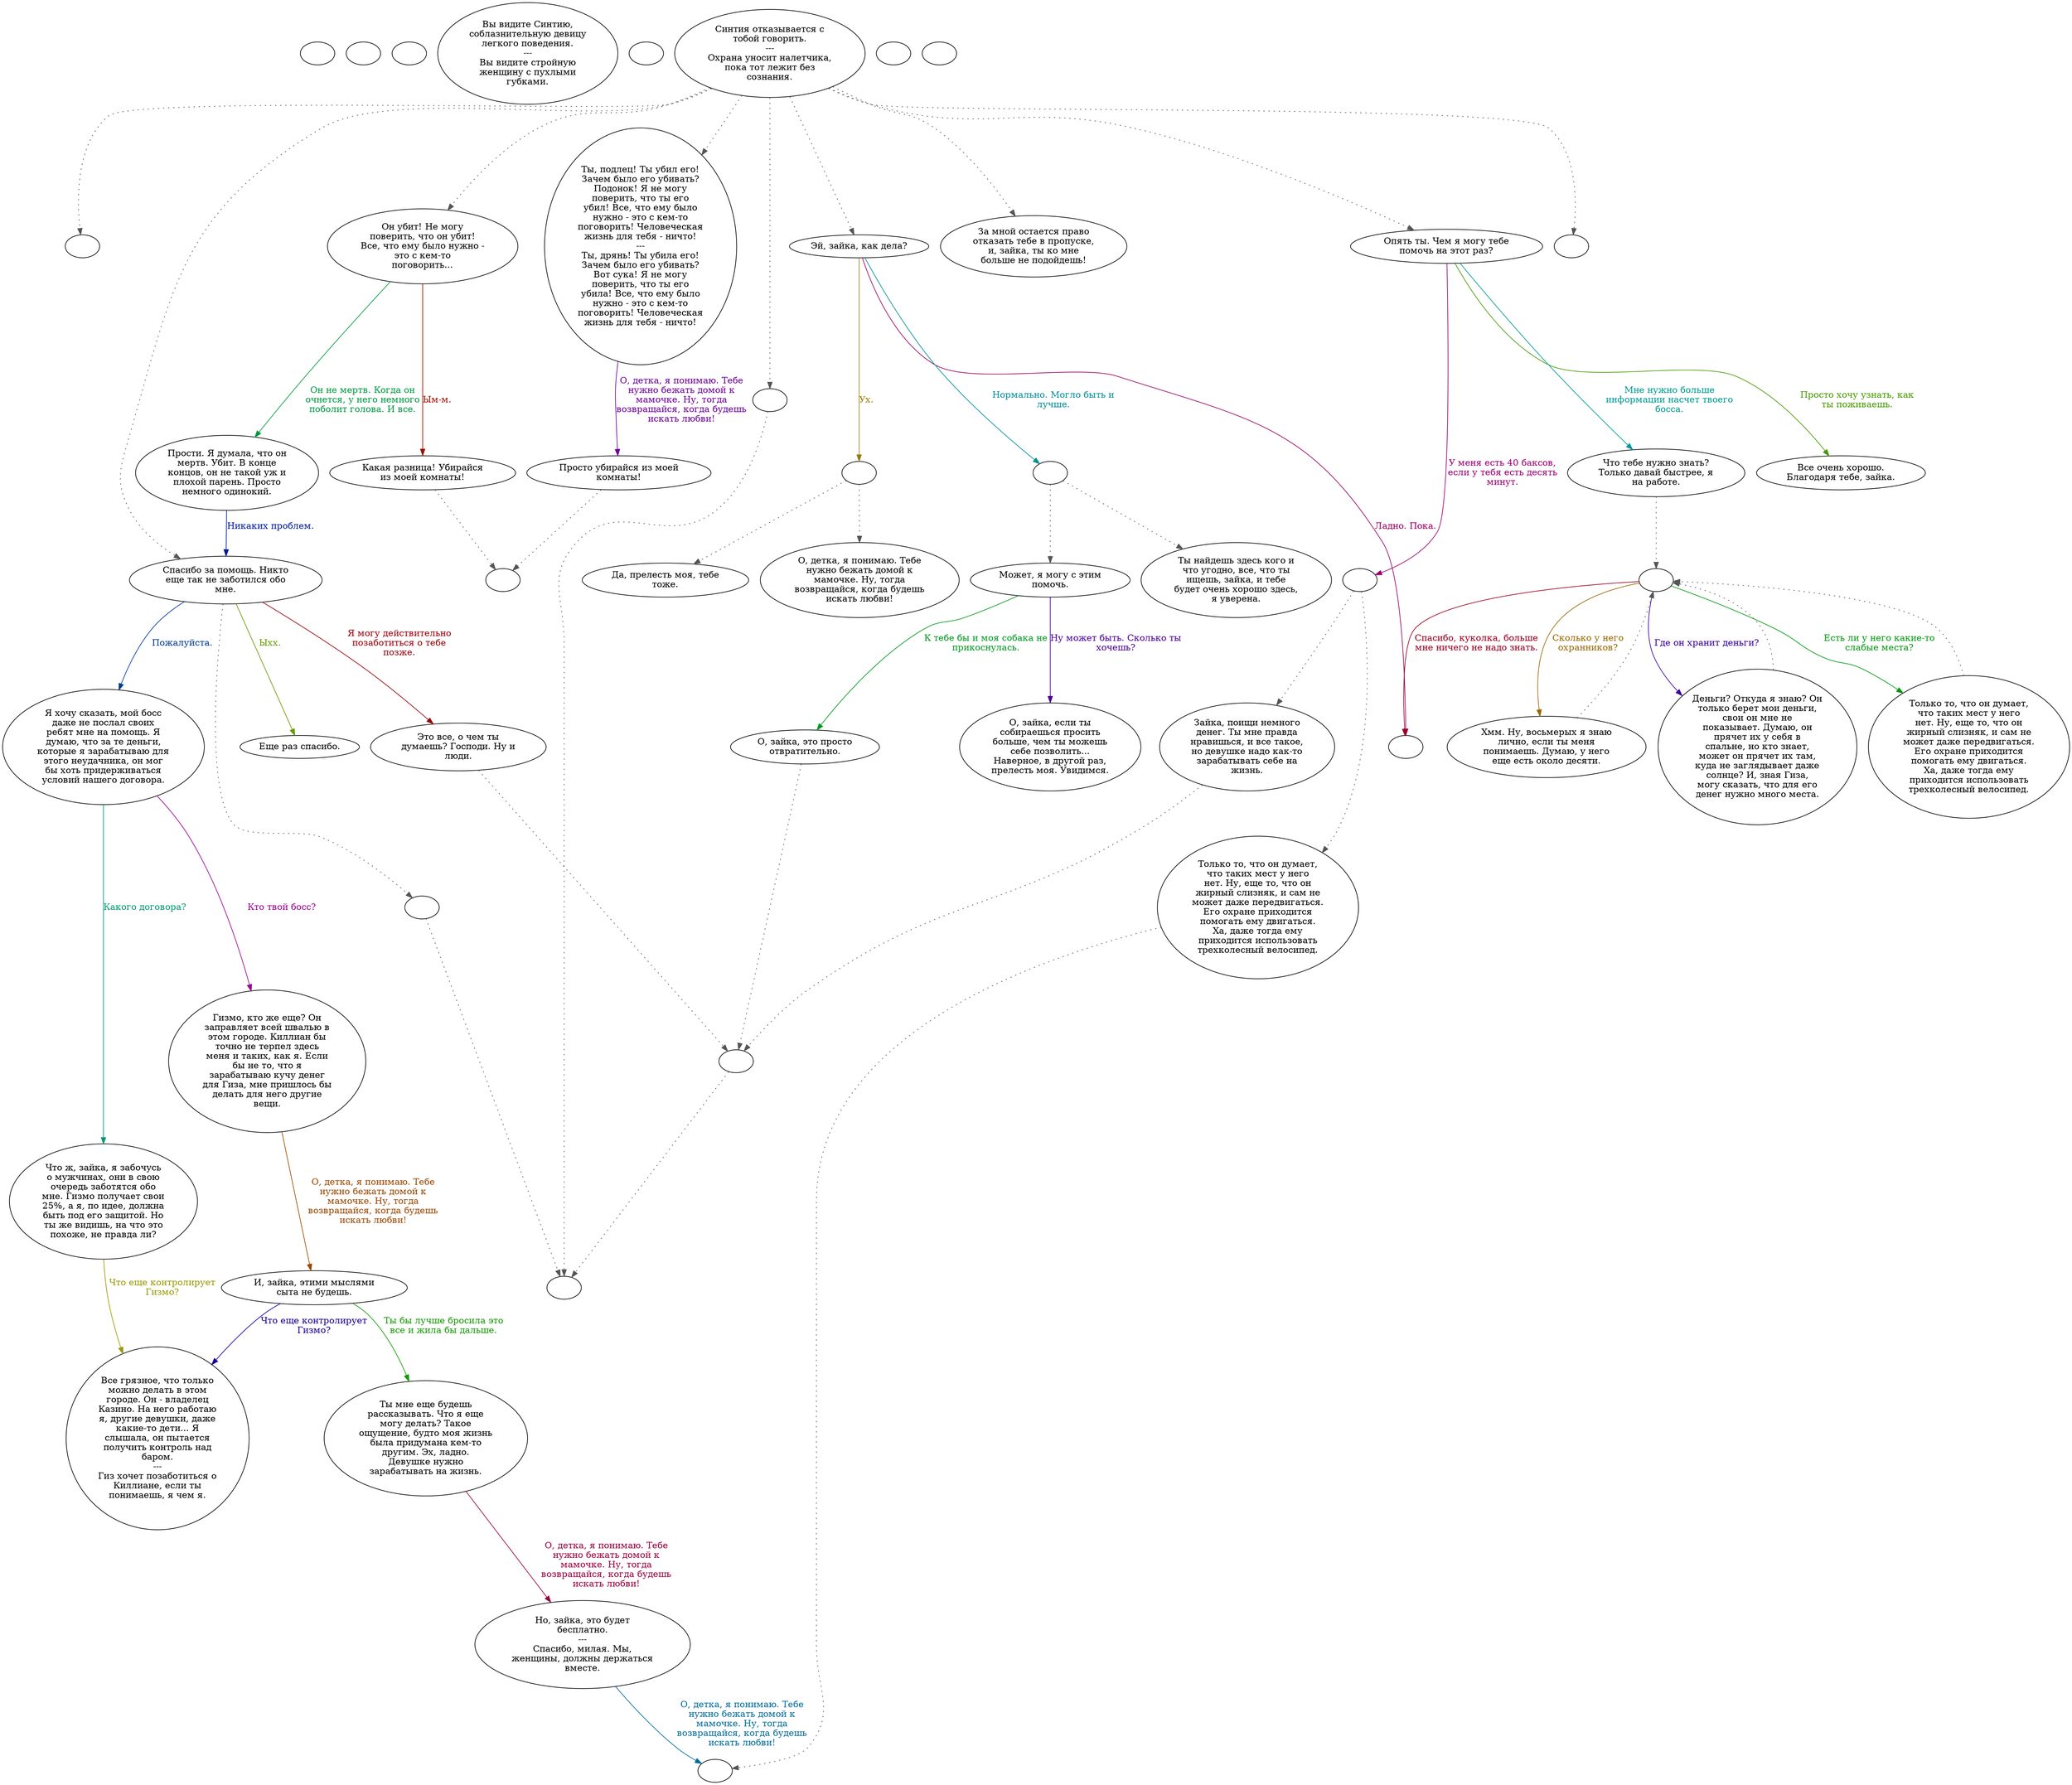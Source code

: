 digraph sinthia {
  "start" [style=filled       fillcolor="#FFFFFF"       color="#000000"]
  "start" [label=""]
  "critter_p_proc" [style=filled       fillcolor="#FFFFFF"       color="#000000"]
  "critter_p_proc" [label=""]
  "destroy_p_proc" [style=filled       fillcolor="#FFFFFF"       color="#000000"]
  "destroy_p_proc" [label=""]
  "look_at_p_proc" [style=filled       fillcolor="#FFFFFF"       color="#000000"]
  "look_at_p_proc" [label="Вы видите Синтию,\nсоблазнительную девицу\nлегкого поведения.\n---\nВы видите стройную\nженщину с пухлыми\nгубками."]
  "map_enter_p_proc" [style=filled       fillcolor="#FFFFFF"       color="#000000"]
  "map_enter_p_proc" [label=""]
  "talk_p_proc" [style=filled       fillcolor="#FFFFFF"       color="#000000"]
  "talk_p_proc" -> "Sinthia07" [style=dotted color="#555555"]
  "talk_p_proc" -> "get_reaction" [style=dotted color="#555555"]
  "talk_p_proc" -> "Sinthia16" [style=dotted color="#555555"]
  "talk_p_proc" -> "Sinthia17" [style=dotted color="#555555"]
  "talk_p_proc" -> "Sinthia08" [style=dotted color="#555555"]
  "talk_p_proc" -> "Sinthia00" [style=dotted color="#555555"]
  "talk_p_proc" -> "Sinthia29" [style=dotted color="#555555"]
  "talk_p_proc" -> "Sinthia20" [style=dotted color="#555555"]
  "talk_p_proc" -> "Sint" [style=dotted color="#555555"]
  "talk_p_proc" [label="Синтия отказывается с\nтобой говорить.\n---\nОхрана уносит налетчика,\nпока тот лежит без\nсознания."]
  "timed_event_p_proc" [style=filled       fillcolor="#FFFFFF"       color="#000000"]
  "timed_event_p_proc" [label=""]
  "damage_p_proc" [style=filled       fillcolor="#FFFFFF"       color="#000000"]
  "damage_p_proc" [label=""]
  "Sinthia00" [style=filled       fillcolor="#FFFFFF"       color="#000000"]
  "Sinthia00" [label="Эй, зайка, как дела?"]
  "Sinthia00" -> "SinthiaEnd" [label="Ладно. Пока." color="#99005F" fontcolor="#99005F"]
  "Sinthia00" -> "Sinthia00a" [label="Нормально. Могло быть и\nлучше." color="#008C99" fontcolor="#008C99"]
  "Sinthia00" -> "Sinthia00b" [label="Ух." color="#997A00" fontcolor="#997A00"]
  "Sinthia00a" [style=filled       fillcolor="#FFFFFF"       color="#000000"]
  "Sinthia00a" -> "Sinthia04" [style=dotted color="#555555"]
  "Sinthia00a" -> "Sinthia03" [style=dotted color="#555555"]
  "Sinthia00a" [label=""]
  "Sinthia00b" [style=filled       fillcolor="#FFFFFF"       color="#000000"]
  "Sinthia00b" -> "Sinthia01" [style=dotted color="#555555"]
  "Sinthia00b" -> "Sinthia02" [style=dotted color="#555555"]
  "Sinthia00b" [label=""]
  "Sinthia01" [style=filled       fillcolor="#FFFFFF"       color="#000000"]
  "Sinthia01" [label="О, детка, я понимаю. Тебе\nнужно бежать домой к\nмамочке. Ну, тогда\nвозвращайся, когда будешь\nискать любви!"]
  "Sinthia02" [style=filled       fillcolor="#FFFFFF"       color="#000000"]
  "Sinthia02" [label="Да, прелесть моя, тебе\nтоже."]
  "Sinthia03" [style=filled       fillcolor="#FFFFFF"       color="#000000"]
  "Sinthia03" [label="Ты найдешь здесь кого и\nчто угодно, все, что ты\nищешь, зайка, и тебе\nбудет очень хорошо здесь,\nя уверена."]
  "Sinthia04" [style=filled       fillcolor="#FFFFFF"       color="#000000"]
  "Sinthia04" [label="Может, я могу с этим\nпомочь."]
  "Sinthia04" -> "Sinthia05" [label="Ну может быть. Сколько ты\nхочешь?" color="#4D0099" fontcolor="#4D0099"]
  "Sinthia04" -> "Sinthia06" [label="К тебе бы и моя собака не\nприкоснулась." color="#009920" fontcolor="#009920"]
  "Sinthia05" [style=filled       fillcolor="#FFFFFF"       color="#000000"]
  "Sinthia05" [label="О, зайка, если ты\nсобираешься просить\nбольше, чем ты можешь\nсебе позволить...\nНаверное, в другой раз,\nпрелесть моя. Увидимся."]
  "Sinthia06" [style=filled       fillcolor="#FFFFFF"       color="#000000"]
  "Sinthia06" -> "DownReact" [style=dotted color="#555555"]
  "Sinthia06" [label="О, зайка, это просто\nотвратительно."]
  "Sinthia07" [style=filled       fillcolor="#FFFFFF"       color="#000000"]
  "Sinthia07" [label=""]
  "Sinthia08" [style=filled       fillcolor="#FFFFFF"       color="#000000"]
  "Sinthia08" -> "BigUpReact" [style=dotted color="#555555"]
  "Sinthia08" [label="Спасибо за помощь. Никто\nеще так не заботился обо\nмне."]
  "Sinthia08" -> "Sinthia10" [label="Я могу действительно\nпозаботиться о тебе\nпозже." color="#99000C" fontcolor="#99000C"]
  "Sinthia08" -> "Sinthia11" [label="Пожалуйста." color="#003999" fontcolor="#003999"]
  "Sinthia08" -> "Sinthia09" [label="Ыхх." color="#669900" fontcolor="#669900"]
  "Sinthia09" [style=filled       fillcolor="#FFFFFF"       color="#000000"]
  "Sinthia09" [label="Еще раз спасибо."]
  "Sinthia10" [style=filled       fillcolor="#FFFFFF"       color="#000000"]
  "Sinthia10" -> "DownReact" [style=dotted color="#555555"]
  "Sinthia10" [label="Это все, о чем ты\nдумаешь? Господи. Ну и\nлюди."]
  "Sinthia11" [style=filled       fillcolor="#FFFFFF"       color="#000000"]
  "Sinthia11" [label="Я хочу сказать, мой босс\nдаже не послал своих\nребят мне на помощь. Я\nдумаю, что за те деньги,\nкоторые я зарабатываю для\nэтого неудачника, он мог\nбы хоть придерживаться\nусловий нашего договора."]
  "Sinthia11" -> "Sinthia12" [label="Кто твой босс?" color="#990092" fontcolor="#990092"]
  "Sinthia11" -> "Sinthia15" [label="Какого договора?" color="#009973" fontcolor="#009973"]
  "Sinthia12" [style=filled       fillcolor="#FFFFFF"       color="#000000"]
  "Sinthia12" [label="Гизмо, кто же еще? Он\nзаправляет всей швалью в\nэтом городе. Киллиан бы\nточно не терпел здесь\nменя и таких, как я. Если\nбы не то, что я\nзарабатываю кучу денег\nдля Гиза, мне пришлось бы\nделать для него другие\nвещи."]
  "Sinthia12" -> "Sinthia12a" [label="О, детка, я понимаю. Тебе\nнужно бежать домой к\nмамочке. Ну, тогда\nвозвращайся, когда будешь\nискать любви!" color="#994700" fontcolor="#994700"]
  "Sinthia12a" [style=filled       fillcolor="#FFFFFF"       color="#000000"]
  "Sinthia12a" [label="И, зайка, этими мыслями\nсыта не будешь."]
  "Sinthia12a" -> "Sinthia14" [label="Что еще контролирует\nГизмо?" color="#1A0099" fontcolor="#1A0099"]
  "Sinthia12a" -> "Sinthia13" [label="Ты бы лучше бросила это\nвсе и жила бы дальше." color="#139900" fontcolor="#139900"]
  "Sinthia13" [style=filled       fillcolor="#FFFFFF"       color="#000000"]
  "Sinthia13" [label="Ты мне еще будешь\nрассказывать. Что я еще\nмогу делать? Такое\nощущение, будто моя жизнь\nбыла придумана кем-то\nдругим. Эх, ладно.\nДевушке нужно\nзарабатывать на жизнь."]
  "Sinthia13" -> "Sinthia13a" [label="О, детка, я понимаю. Тебе\nнужно бежать домой к\nмамочке. Ну, тогда\nвозвращайся, когда будешь\nискать любви!" color="#99003F" fontcolor="#99003F"]
  "Sinthia13a" [style=filled       fillcolor="#FFFFFF"       color="#000000"]
  "Sinthia13a" [label="Но, зайка, это будет\nбесплатно.\n---\nСпасибо, милая. Мы,\nженщины, должны держаться\nвместе."]
  "Sinthia13a" -> "SinOn" [label="О, детка, я понимаю. Тебе\nнужно бежать домой к\nмамочке. Ну, тогда\nвозвращайся, когда будешь\nискать любви!" color="#006C99" fontcolor="#006C99"]
  "Sinthia14" [style=filled       fillcolor="#FFFFFF"       color="#000000"]
  "Sinthia14" [label="Все грязное, что только\nможно делать в этом\nгороде. Он - владелец\nКазино. На него работаю\nя, другие девушки, даже\nкакие-то дети... Я\nслышала, он пытается\nполучить контроль над\nбаром.\n---\nГиз хочет позаботиться о\nКиллиане, если ты\nпонимаешь, я чем я."]
  "Sinthia15" [style=filled       fillcolor="#FFFFFF"       color="#000000"]
  "Sinthia15" [label="Что ж, зайка, я забочусь\nо мужчинах, они в свою\nочередь заботятся обо\nмне. Гизмо получает свои\n25%, а я, по идее, должна\nбыть под его защитой. Но\nты же видишь, на что это\nпохоже, не правда ли?"]
  "Sinthia15" -> "Sinthia14" [label="Что еще контролирует\nГизмо?" color="#999900" fontcolor="#999900"]
  "Sinthia16" [style=filled       fillcolor="#FFFFFF"       color="#000000"]
  "Sinthia16" [label="Ты, подлец! Ты убил его!\nЗачем было его убивать?\nПодонок! Я не могу\nповерить, что ты его\nубил! Все, что ему было\nнужно - это с кем-то\nпоговорить! Человеческая\nжизнь для тебя - ничто!\n---\nТы, дрянь! Ты убила его!\nЗачем было его убивать?\nВот сука! Я не могу\nповерить, что ты его\nубила! Все, что ему было\nнужно - это с кем-то\nпоговорить! Человеческая\nжизнь для тебя - ничто!"]
  "Sinthia16" -> "Sinthia16a" [label="О, детка, я понимаю. Тебе\nнужно бежать домой к\nмамочке. Ну, тогда\nвозвращайся, когда будешь\nискать любви!" color="#6D0099" fontcolor="#6D0099"]
  "Sinthia16a" [style=filled       fillcolor="#FFFFFF"       color="#000000"]
  "Sinthia16a" -> "BottomReact" [style=dotted color="#555555"]
  "Sinthia16a" [label="Просто убирайся из моей\nкомнаты!"]
  "Sinthia17" [style=filled       fillcolor="#FFFFFF"       color="#000000"]
  "Sinthia17" [label="Он убит! Не могу\nповерить, что он убит!\nВсе, что ему было нужно -\nэто с кем-то\nпоговорить..."]
  "Sinthia17" -> "Sinthia19" [label="Он не мертв. Когда он\nочнется, у него немного\nпоболит голова. И все." color="#009940" fontcolor="#009940"]
  "Sinthia17" -> "Sinthia18" [label="Ым-м." color="#991300" fontcolor="#991300"]
  "Sinthia18" [style=filled       fillcolor="#FFFFFF"       color="#000000"]
  "Sinthia18" -> "BottomReact" [style=dotted color="#555555"]
  "Sinthia18" [label="Какая разница! Убирайся\nиз моей комнаты!"]
  "Sinthia19" [style=filled       fillcolor="#FFFFFF"       color="#000000"]
  "Sinthia19" [label="Прости. Я думала, что он\nмертв. Убит. В конце\nконцов, он не такой уж и\nплохой парень. Просто\nнемного одинокий."]
  "Sinthia19" -> "Sinthia08" [label="Никаких проблем." color="#001999" fontcolor="#001999"]
  "Sinthia20" [style=filled       fillcolor="#FFFFFF"       color="#000000"]
  "Sinthia20" [label="Опять ты. Чем я могу тебе\nпомочь на этот раз?"]
  "Sinthia20" -> "Sinthia22" [label="Просто хочу узнать, как\nты поживаешь." color="#469900" fontcolor="#469900"]
  "Sinthia20" -> "Sinthia20a" [label="У меня есть 40 баксов,\nесли у тебя есть десять\nминут." color="#990073" fontcolor="#990073"]
  "Sinthia20" -> "Sinthia23" [label="Мне нужно больше\nинформации насчет твоего\nбосса." color="#009993" fontcolor="#009993"]
  "Sinthia20a" [style=filled       fillcolor="#FFFFFF"       color="#000000"]
  "Sinthia20a" -> "Sinthia27" [style=dotted color="#555555"]
  "Sinthia20a" -> "Sinthia28" [style=dotted color="#555555"]
  "Sinthia20a" [label=""]
  "Sinthia22" [style=filled       fillcolor="#FFFFFF"       color="#000000"]
  "Sinthia22" [label="Все очень хорошо.\nБлагодаря тебе, зайка."]
  "Sinthia23" [style=filled       fillcolor="#FFFFFF"       color="#000000"]
  "Sinthia23" -> "SinthiaQuestions" [style=dotted color="#555555"]
  "Sinthia23" [label="Что тебе нужно знать?\nТолько давай быстрее, я\nна работе."]
  "Sinthia24" [style=filled       fillcolor="#FFFFFF"       color="#000000"]
  "Sinthia24" -> "SinthiaQuestions" [style=dotted color="#555555"]
  "Sinthia24" [label="Хмм. Ну, восьмерых я знаю\nлично, если ты меня\nпонимаешь. Думаю, у него\nеще есть около десяти."]
  "Sinthia25" [style=filled       fillcolor="#FFFFFF"       color="#000000"]
  "Sinthia25" -> "SinthiaQuestions" [style=dotted color="#555555"]
  "Sinthia25" [label="Деньги? Откуда я знаю? Он\nтолько берет мои деньги,\nсвои он мне не\nпоказывает. Думаю, он\nпрячет их у себя в\nспальне, но кто знает,\nможет он прячет их там,\nкуда не заглядывает даже\nсолнце? И, зная Гиза,\nмогу сказать, что для его\nденег нужно много места."]
  "Sinthia26" [style=filled       fillcolor="#FFFFFF"       color="#000000"]
  "Sinthia26" -> "SinthiaQuestions" [style=dotted color="#555555"]
  "Sinthia26" [label="Только то, что он думает,\nчто таких мест у него\nнет. Ну, еще то, что он\nжирный слизняк, и сам не\nможет даже передвигаться.\nЕго охране приходится\nпомогать ему двигаться.\nХа, даже тогда ему\nприходится использовать\nтрехколесный велосипед."]
  "Sinthia27" [style=filled       fillcolor="#FFFFFF"       color="#000000"]
  "Sinthia27" -> "SinOn" [style=dotted color="#555555"]
  "Sinthia27" [label="Только то, что он думает,\nчто таких мест у него\nнет. Ну, еще то, что он\nжирный слизняк, и сам не\nможет даже передвигаться.\nЕго охране приходится\nпомогать ему двигаться.\nХа, даже тогда ему\nприходится использовать\nтрехколесный велосипед."]
  "Sinthia28" [style=filled       fillcolor="#FFFFFF"       color="#000000"]
  "Sinthia28" -> "DownReact" [style=dotted color="#555555"]
  "Sinthia28" [label="Зайка, поищи немного\nденег. Ты мне правда\nнравишься, и все такое,\nно девушке надо как-то\nзарабатывать себе на\nжизнь."]
  "Sinthia29" [style=filled       fillcolor="#FFFFFF"       color="#000000"]
  "Sinthia29" [label="За мной остается право\nотказать тебе в пропуске,\nи, зайка, ты ко мне\nбольше не подойдешь!"]
  "Sint" [style=filled       fillcolor="#FFFFFF"       color="#000000"]
  "Sint" [label=""]
  "SinOn" [style=filled       fillcolor="#FFFFFF"       color="#000000"]
  "SinOn" [label=""]
  "SinthiaQuestions" [style=filled       fillcolor="#FFFFFF"       color="#000000"]
  "SinthiaQuestions" [label=""]
  "SinthiaQuestions" -> "Sinthia24" [label="Сколько у него\nохранников?" color="#996600" fontcolor="#996600"]
  "SinthiaQuestions" -> "Sinthia25" [label="Где он хранит деньги?" color="#390099" fontcolor="#390099"]
  "SinthiaQuestions" -> "Sinthia26" [label="Есть ли у него какие-то\nслабые места?" color="#00990D" fontcolor="#00990D"]
  "SinthiaQuestions" -> "SinthiaEnd" [label="Спасибо, куколка, больше\nмне ничего не надо знать." color="#990020" fontcolor="#990020"]
  "SinthiaEnd" [style=filled       fillcolor="#FFFFFF"       color="#000000"]
  "SinthiaEnd" [label=""]
  "get_reaction" [style=filled       fillcolor="#FFFFFF"       color="#000000"]
  "get_reaction" -> "ReactToLevel" [style=dotted color="#555555"]
  "get_reaction" [label=""]
  "ReactToLevel" [style=filled       fillcolor="#FFFFFF"       color="#000000"]
  "ReactToLevel" [label=""]
  "DownReact" [style=filled       fillcolor="#FFFFFF"       color="#000000"]
  "DownReact" -> "ReactToLevel" [style=dotted color="#555555"]
  "DownReact" [label=""]
  "BottomReact" [style=filled       fillcolor="#FFFFFF"       color="#000000"]
  "BottomReact" [label=""]
  "BigUpReact" [style=filled       fillcolor="#FFFFFF"       color="#000000"]
  "BigUpReact" -> "ReactToLevel" [style=dotted color="#555555"]
  "BigUpReact" [label=""]
}